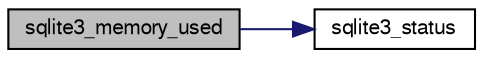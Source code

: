 digraph "sqlite3_memory_used"
{
  edge [fontname="FreeSans",fontsize="10",labelfontname="FreeSans",labelfontsize="10"];
  node [fontname="FreeSans",fontsize="10",shape=record];
  rankdir="LR";
  Node43572 [label="sqlite3_memory_used",height=0.2,width=0.4,color="black", fillcolor="grey75", style="filled", fontcolor="black"];
  Node43572 -> Node43573 [color="midnightblue",fontsize="10",style="solid",fontname="FreeSans"];
  Node43573 [label="sqlite3_status",height=0.2,width=0.4,color="black", fillcolor="white", style="filled",URL="$sqlite3_8c.html#ac74c51c2111f457b2cd463f0bdf88f86"];
}
